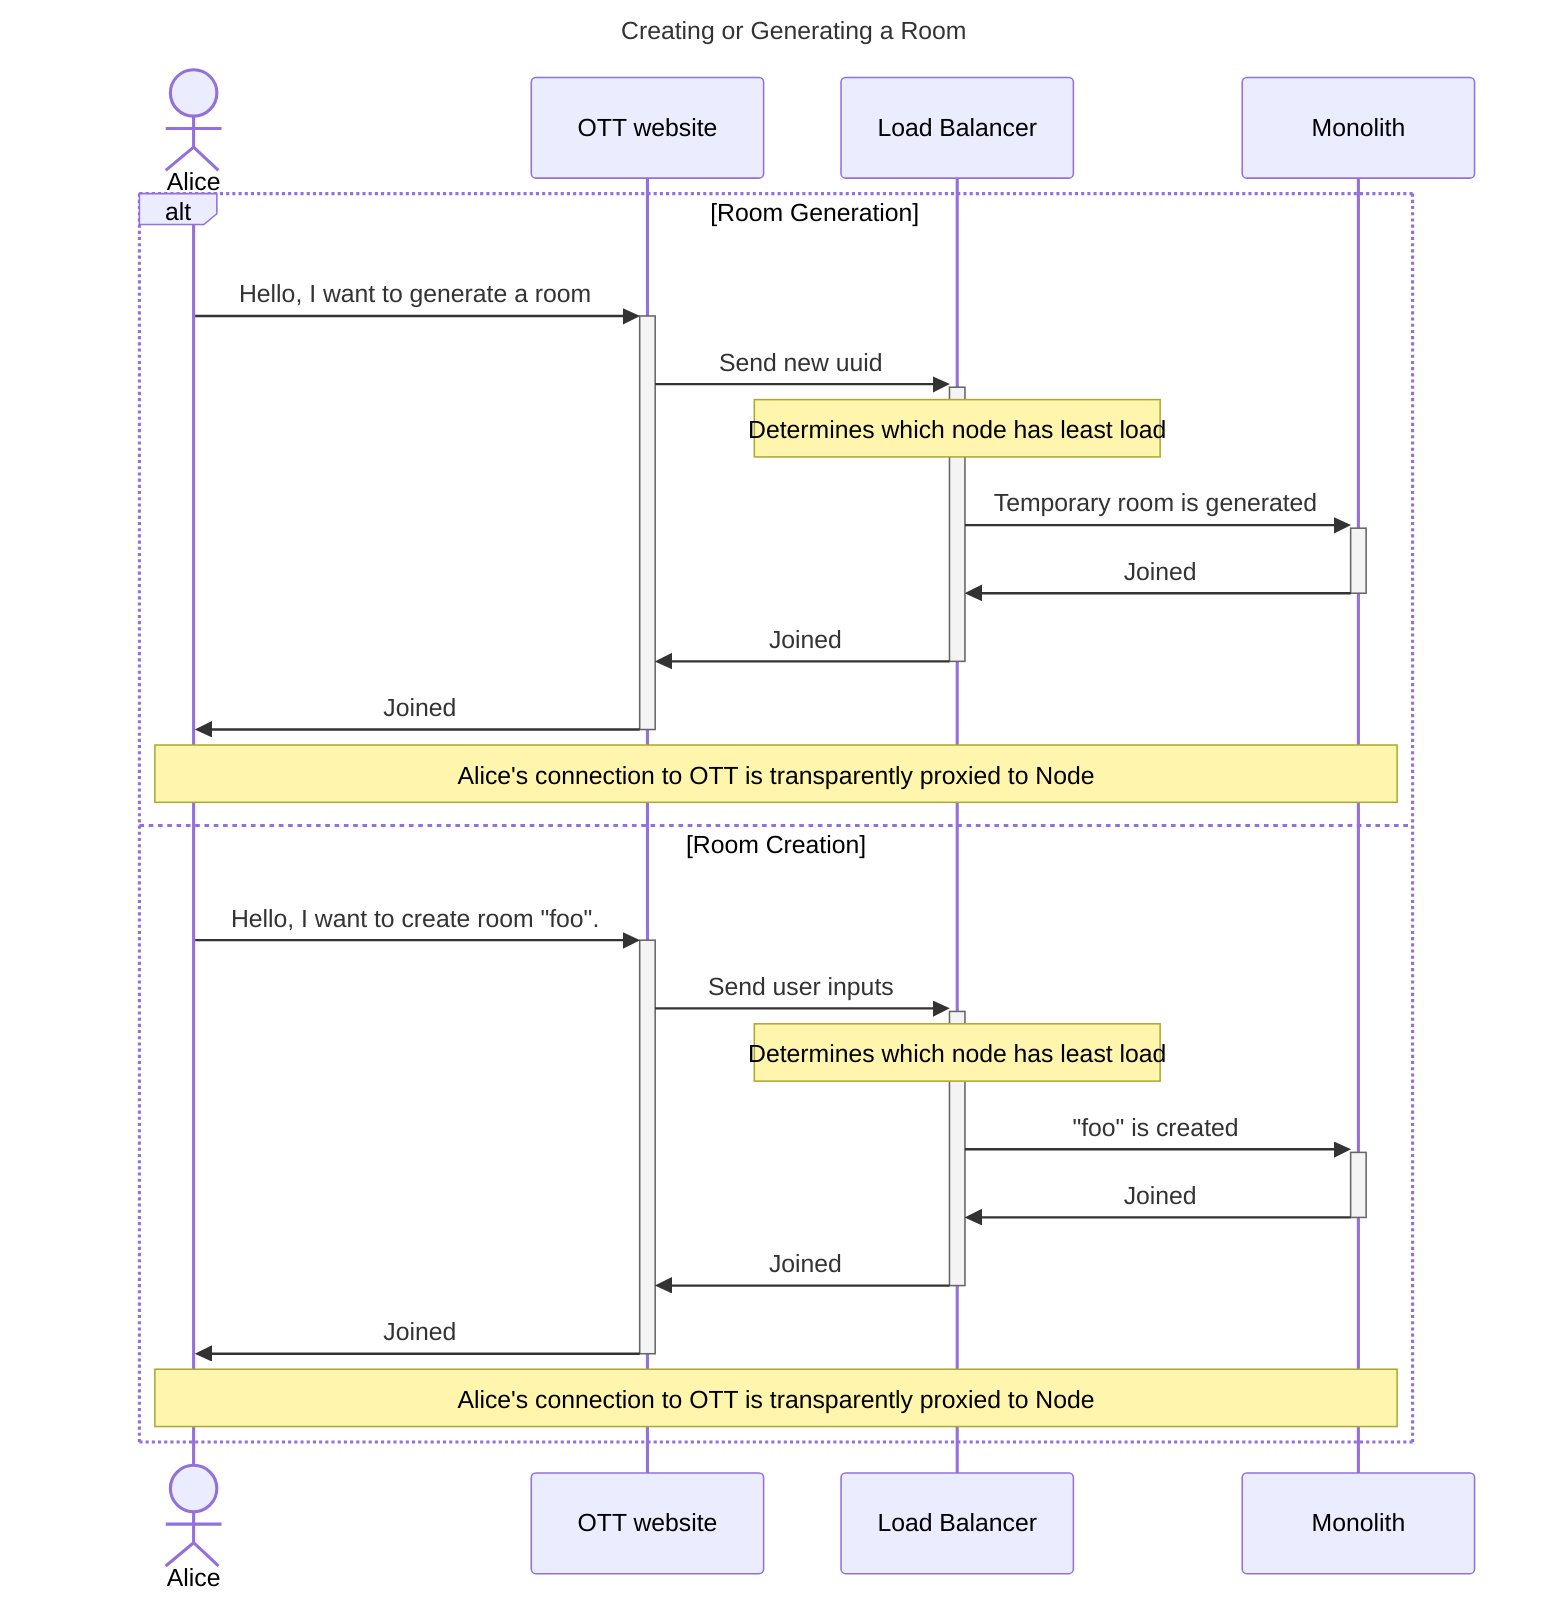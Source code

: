 ---
title: Creating or Generating a Room
---
sequenceDiagram
    actor Alice
    participant OTT as OTT website
    participant L as Load Balancer
    participant N as Monolith
    alt Room Generation
    Alice->>+OTT: Hello, I want to generate a room
    OTT->>+L: Send new uuid
    Note over L: Determines which node has least load
    L->>+N: Temporary room is generated
    N->>-L: Joined
    L->>-OTT: Joined
    OTT->>-Alice: Joined
    Note over Alice,N: Alice's connection to OTT is transparently proxied to Node
    else Room Creation
    Alice->>+OTT: Hello, I want to create room "foo".
    OTT->>+L: Send user inputs
    Note over L: Determines which node has least load
    L->>+N: "foo" is created
    N->>-L: Joined
    L->>-OTT: Joined
    OTT->>-Alice: Joined
    Note over Alice,N: Alice's connection to OTT is transparently proxied to Node
    end